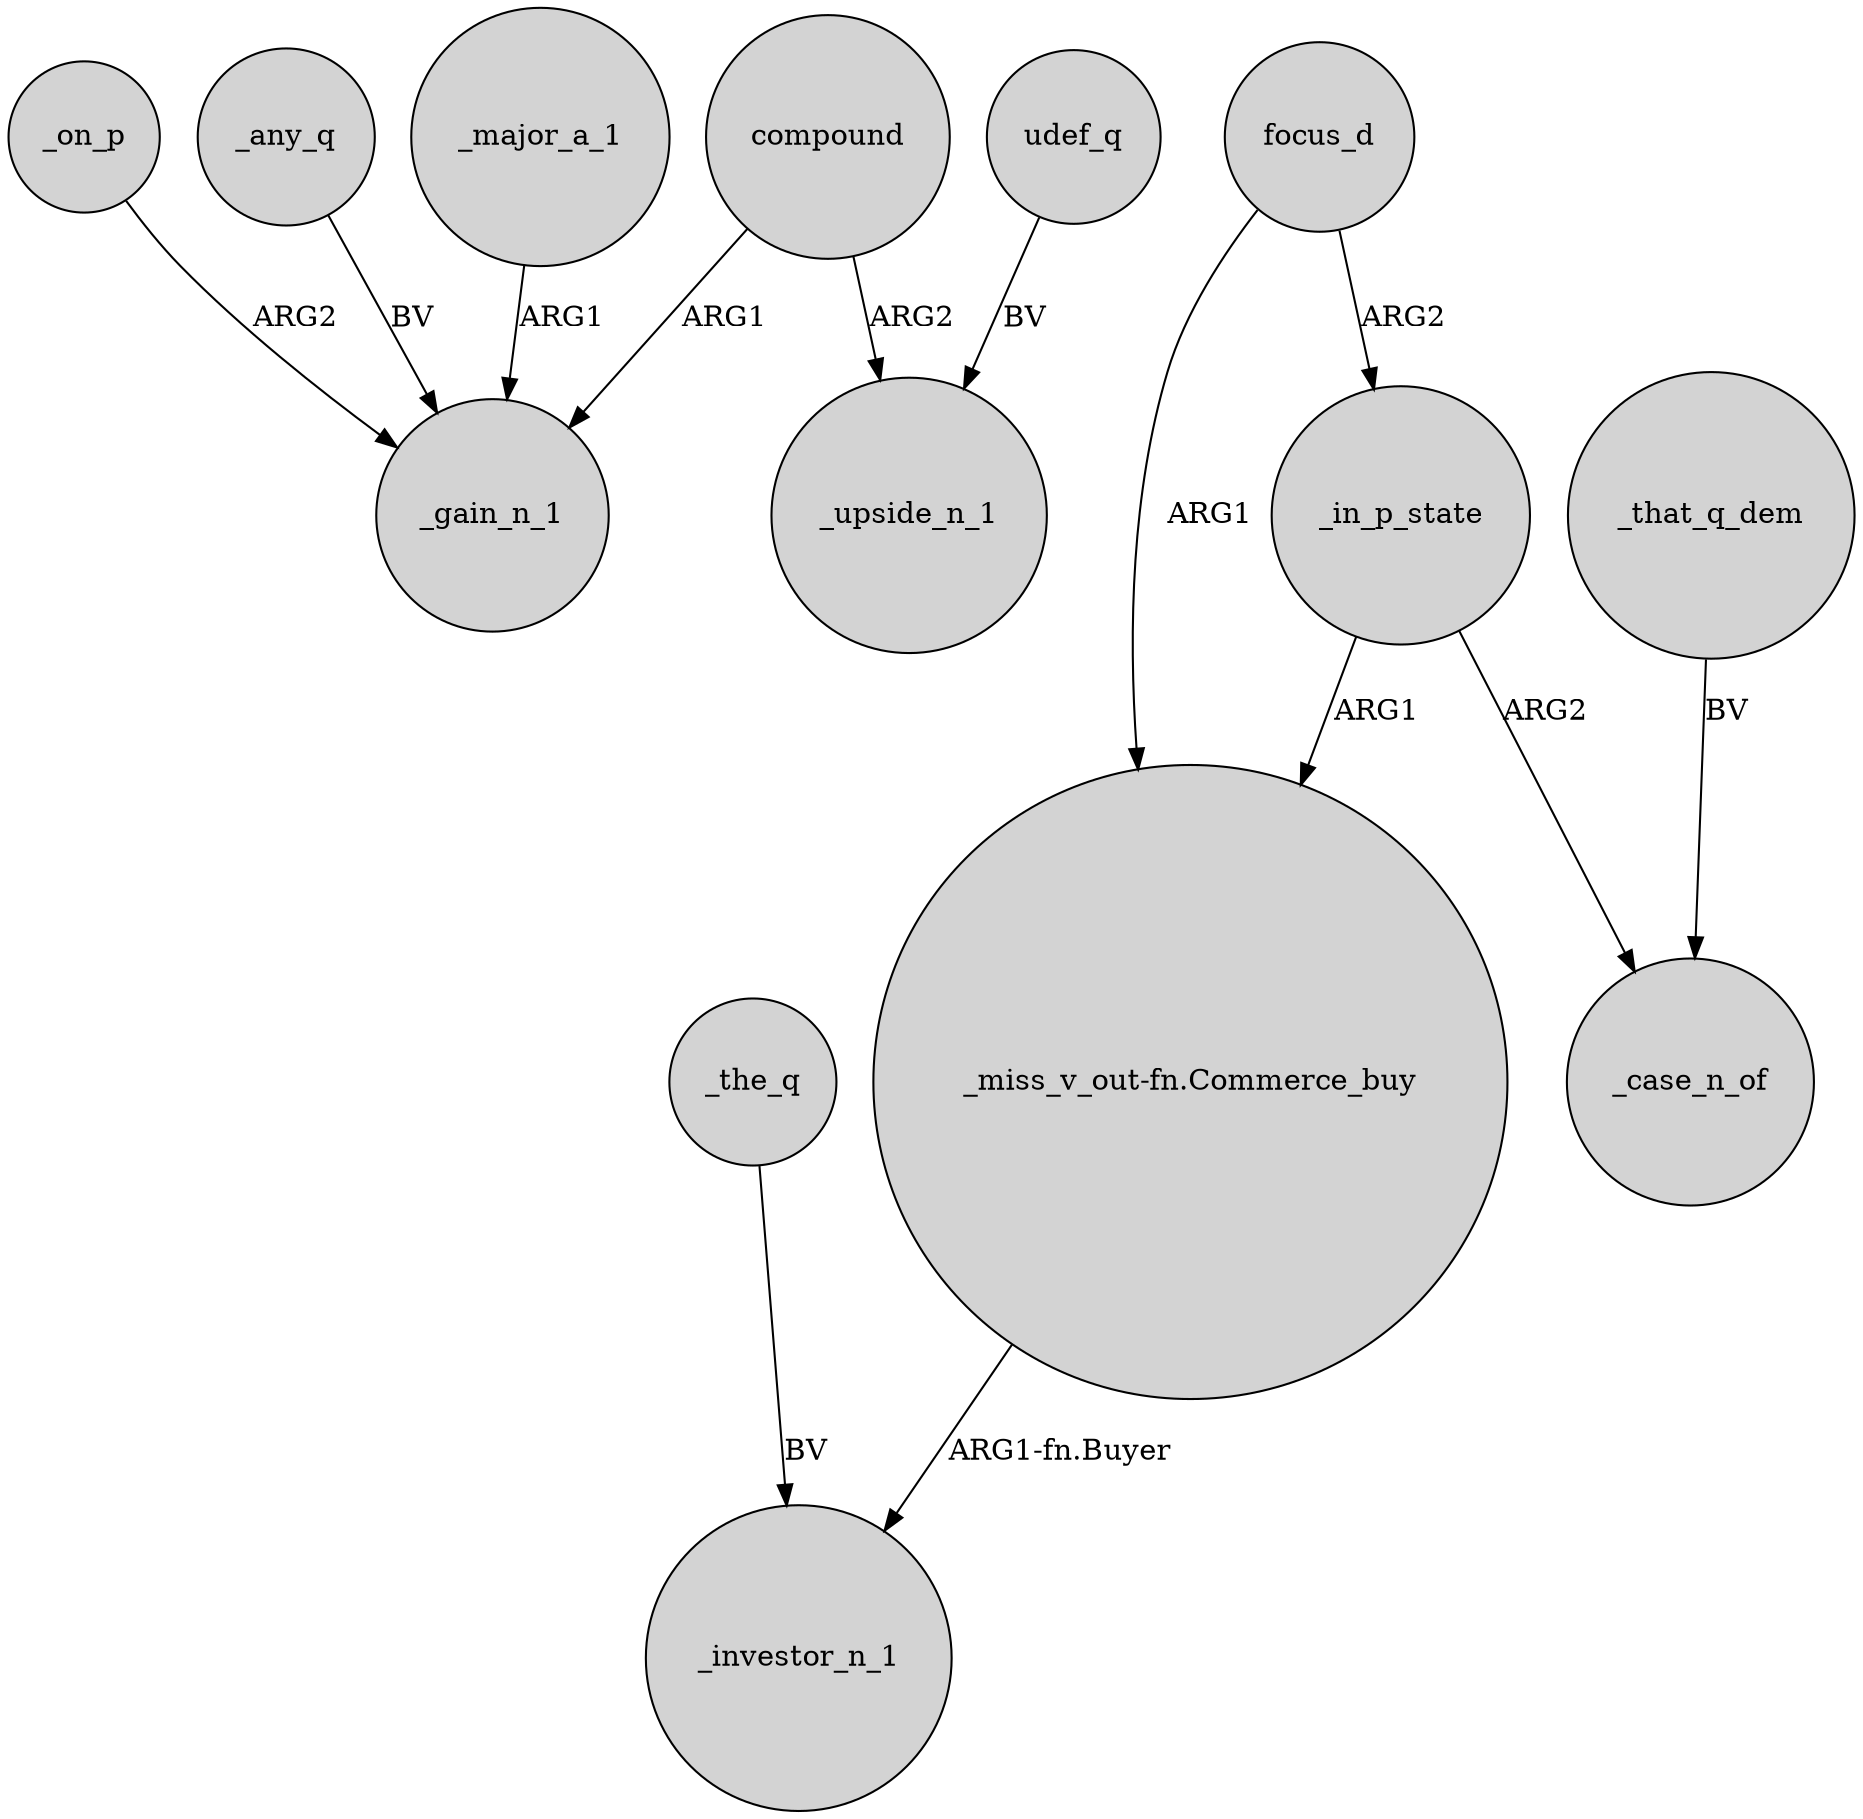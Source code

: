 digraph {
	node [shape=circle style=filled]
	_on_p -> _gain_n_1 [label=ARG2]
	_the_q -> _investor_n_1 [label=BV]
	compound -> _gain_n_1 [label=ARG1]
	focus_d -> _in_p_state [label=ARG2]
	_any_q -> _gain_n_1 [label=BV]
	udef_q -> _upside_n_1 [label=BV]
	_in_p_state -> "_miss_v_out-fn.Commerce_buy" [label=ARG1]
	focus_d -> "_miss_v_out-fn.Commerce_buy" [label=ARG1]
	_in_p_state -> _case_n_of [label=ARG2]
	_major_a_1 -> _gain_n_1 [label=ARG1]
	compound -> _upside_n_1 [label=ARG2]
	_that_q_dem -> _case_n_of [label=BV]
	"_miss_v_out-fn.Commerce_buy" -> _investor_n_1 [label="ARG1-fn.Buyer"]
}
